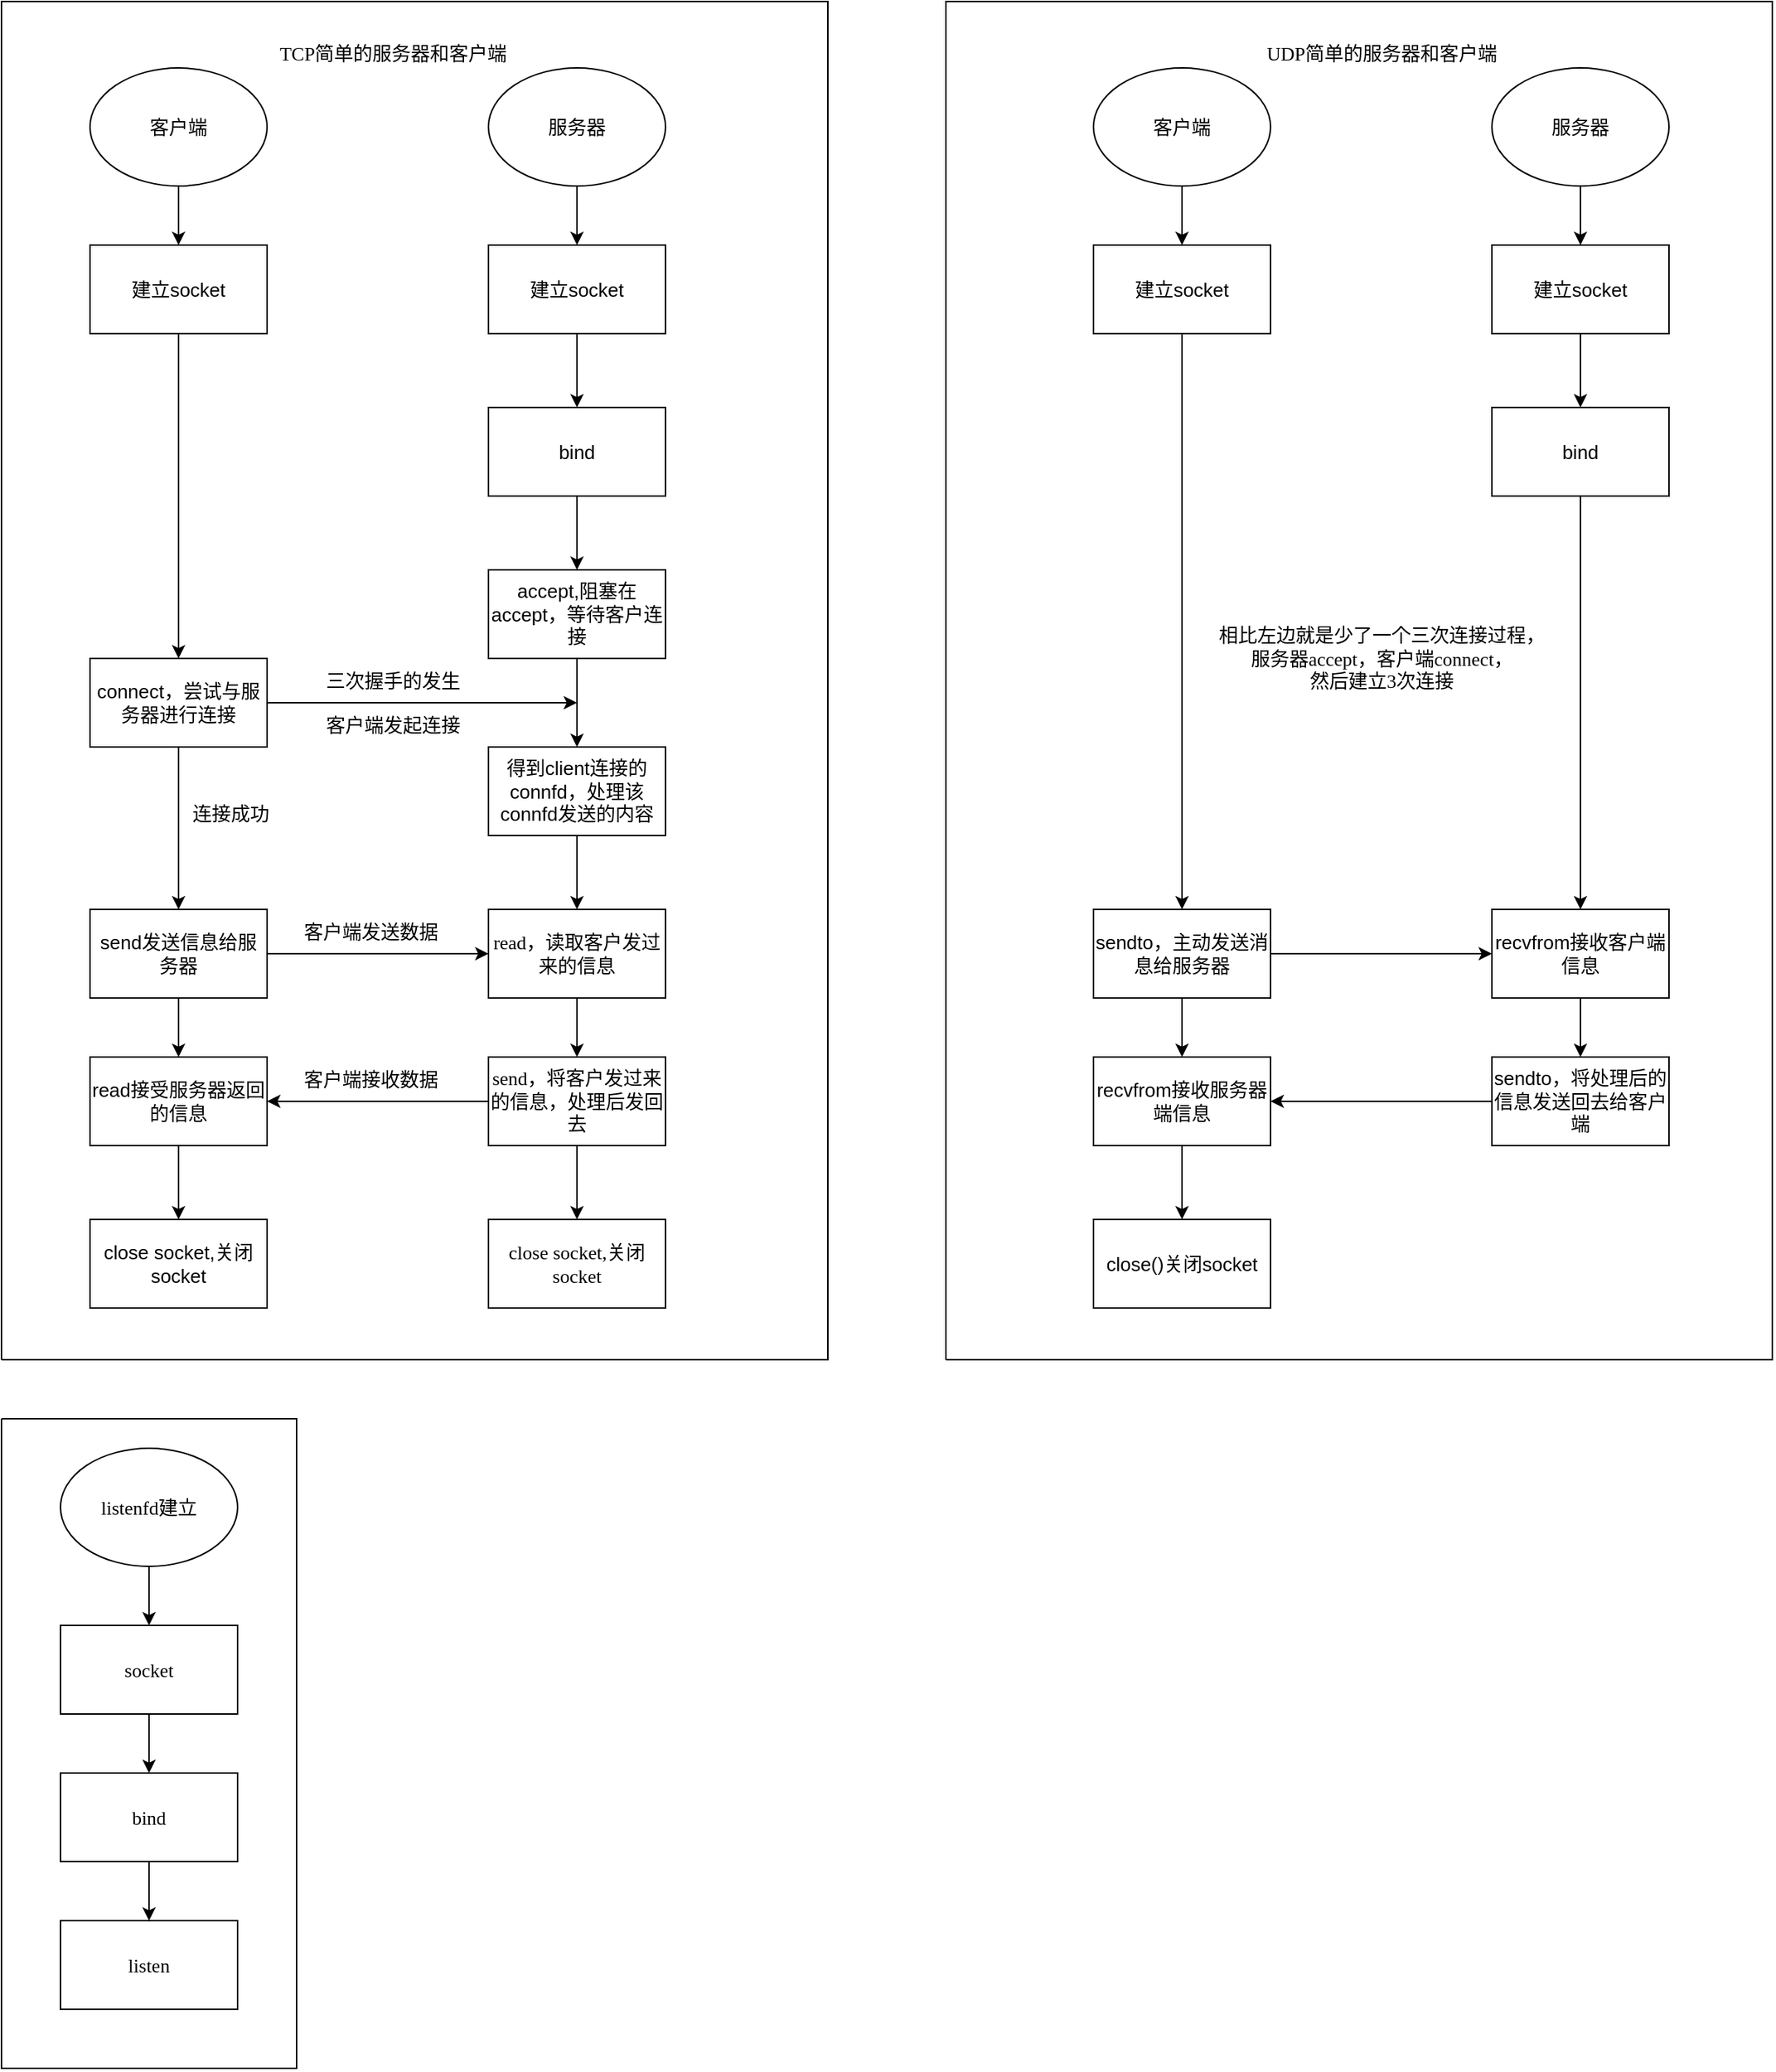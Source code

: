 <mxfile version="20.8.20" type="github">
  <diagram name="第 1 页" id="3tS3NE0jxbSOC0BookcE">
    <mxGraphModel dx="1687" dy="899" grid="1" gridSize="10" guides="1" tooltips="1" connect="1" arrows="1" fold="1" page="1" pageScale="1" pageWidth="2339" pageHeight="3300" math="0" shadow="0">
      <root>
        <mxCell id="0" />
        <mxCell id="1" parent="0" />
        <mxCell id="ZRNS-KBWd8ZVCZ68WGnK-3" value="" style="edgeStyle=orthogonalEdgeStyle;rounded=0;orthogonalLoop=1;jettySize=auto;html=1;fontSize=13;" edge="1" parent="1" source="ZRNS-KBWd8ZVCZ68WGnK-1" target="ZRNS-KBWd8ZVCZ68WGnK-2">
          <mxGeometry relative="1" as="geometry" />
        </mxCell>
        <mxCell id="ZRNS-KBWd8ZVCZ68WGnK-1" value="客户端" style="ellipse;whiteSpace=wrap;html=1;fontSize=13;" vertex="1" parent="1">
          <mxGeometry x="100" y="85" width="120" height="80" as="geometry" />
        </mxCell>
        <mxCell id="ZRNS-KBWd8ZVCZ68WGnK-5" value="" style="edgeStyle=orthogonalEdgeStyle;rounded=0;orthogonalLoop=1;jettySize=auto;html=1;fontSize=13;" edge="1" parent="1" source="ZRNS-KBWd8ZVCZ68WGnK-2" target="ZRNS-KBWd8ZVCZ68WGnK-4">
          <mxGeometry relative="1" as="geometry" />
        </mxCell>
        <mxCell id="ZRNS-KBWd8ZVCZ68WGnK-2" value="建立socket" style="whiteSpace=wrap;html=1;fontSize=13;" vertex="1" parent="1">
          <mxGeometry x="100" y="205" width="120" height="60" as="geometry" />
        </mxCell>
        <mxCell id="ZRNS-KBWd8ZVCZ68WGnK-7" value="" style="edgeStyle=orthogonalEdgeStyle;rounded=0;orthogonalLoop=1;jettySize=auto;html=1;fontSize=13;" edge="1" parent="1" source="ZRNS-KBWd8ZVCZ68WGnK-4" target="ZRNS-KBWd8ZVCZ68WGnK-6">
          <mxGeometry relative="1" as="geometry" />
        </mxCell>
        <mxCell id="ZRNS-KBWd8ZVCZ68WGnK-47" style="edgeStyle=orthogonalEdgeStyle;rounded=0;orthogonalLoop=1;jettySize=auto;html=1;fontFamily=Verdana;fontSize=13;" edge="1" parent="1" source="ZRNS-KBWd8ZVCZ68WGnK-4">
          <mxGeometry relative="1" as="geometry">
            <mxPoint x="430" y="515" as="targetPoint" />
            <Array as="points">
              <mxPoint x="410" y="515" />
              <mxPoint x="410" y="515" />
            </Array>
          </mxGeometry>
        </mxCell>
        <mxCell id="ZRNS-KBWd8ZVCZ68WGnK-4" value="connect，尝试与服务器进行连接" style="whiteSpace=wrap;html=1;fontSize=13;" vertex="1" parent="1">
          <mxGeometry x="100" y="485" width="120" height="60" as="geometry" />
        </mxCell>
        <mxCell id="ZRNS-KBWd8ZVCZ68WGnK-9" value="" style="edgeStyle=orthogonalEdgeStyle;rounded=0;orthogonalLoop=1;jettySize=auto;html=1;fontSize=13;" edge="1" parent="1" source="ZRNS-KBWd8ZVCZ68WGnK-6" target="ZRNS-KBWd8ZVCZ68WGnK-8">
          <mxGeometry relative="1" as="geometry" />
        </mxCell>
        <mxCell id="ZRNS-KBWd8ZVCZ68WGnK-51" style="edgeStyle=orthogonalEdgeStyle;rounded=0;orthogonalLoop=1;jettySize=auto;html=1;fontFamily=Verdana;fontSize=13;" edge="1" parent="1" source="ZRNS-KBWd8ZVCZ68WGnK-6" target="ZRNS-KBWd8ZVCZ68WGnK-44">
          <mxGeometry relative="1" as="geometry" />
        </mxCell>
        <mxCell id="ZRNS-KBWd8ZVCZ68WGnK-6" value="send发送信息给服务器" style="whiteSpace=wrap;html=1;fontSize=13;" vertex="1" parent="1">
          <mxGeometry x="100" y="655" width="120" height="60" as="geometry" />
        </mxCell>
        <mxCell id="ZRNS-KBWd8ZVCZ68WGnK-58" value="" style="edgeStyle=orthogonalEdgeStyle;rounded=0;orthogonalLoop=1;jettySize=auto;html=1;fontFamily=Verdana;fontSize=13;" edge="1" parent="1" source="ZRNS-KBWd8ZVCZ68WGnK-8" target="ZRNS-KBWd8ZVCZ68WGnK-57">
          <mxGeometry relative="1" as="geometry" />
        </mxCell>
        <mxCell id="ZRNS-KBWd8ZVCZ68WGnK-8" value="read接受服务器返回的信息" style="whiteSpace=wrap;html=1;fontSize=13;" vertex="1" parent="1">
          <mxGeometry x="100" y="755" width="120" height="60" as="geometry" />
        </mxCell>
        <mxCell id="ZRNS-KBWd8ZVCZ68WGnK-12" value="" style="edgeStyle=orthogonalEdgeStyle;rounded=0;orthogonalLoop=1;jettySize=auto;html=1;fontSize=13;" edge="1" parent="1" source="ZRNS-KBWd8ZVCZ68WGnK-10" target="ZRNS-KBWd8ZVCZ68WGnK-11">
          <mxGeometry relative="1" as="geometry" />
        </mxCell>
        <mxCell id="ZRNS-KBWd8ZVCZ68WGnK-10" value="服务器" style="ellipse;whiteSpace=wrap;html=1;fontSize=13;" vertex="1" parent="1">
          <mxGeometry x="370" y="85" width="120" height="80" as="geometry" />
        </mxCell>
        <mxCell id="ZRNS-KBWd8ZVCZ68WGnK-14" value="" style="edgeStyle=orthogonalEdgeStyle;rounded=0;orthogonalLoop=1;jettySize=auto;html=1;fontSize=13;" edge="1" parent="1" source="ZRNS-KBWd8ZVCZ68WGnK-11" target="ZRNS-KBWd8ZVCZ68WGnK-13">
          <mxGeometry relative="1" as="geometry" />
        </mxCell>
        <mxCell id="ZRNS-KBWd8ZVCZ68WGnK-11" value="建立socket" style="whiteSpace=wrap;html=1;fontSize=13;" vertex="1" parent="1">
          <mxGeometry x="370" y="205" width="120" height="60" as="geometry" />
        </mxCell>
        <mxCell id="ZRNS-KBWd8ZVCZ68WGnK-16" value="" style="edgeStyle=orthogonalEdgeStyle;rounded=0;orthogonalLoop=1;jettySize=auto;html=1;fontSize=13;" edge="1" parent="1" source="ZRNS-KBWd8ZVCZ68WGnK-13" target="ZRNS-KBWd8ZVCZ68WGnK-15">
          <mxGeometry relative="1" as="geometry" />
        </mxCell>
        <mxCell id="ZRNS-KBWd8ZVCZ68WGnK-13" value="bind" style="whiteSpace=wrap;html=1;fontSize=13;" vertex="1" parent="1">
          <mxGeometry x="370" y="315" width="120" height="60" as="geometry" />
        </mxCell>
        <mxCell id="ZRNS-KBWd8ZVCZ68WGnK-37" value="" style="edgeStyle=orthogonalEdgeStyle;rounded=0;orthogonalLoop=1;jettySize=auto;html=1;fontSize=13;" edge="1" parent="1" source="ZRNS-KBWd8ZVCZ68WGnK-15" target="ZRNS-KBWd8ZVCZ68WGnK-36">
          <mxGeometry relative="1" as="geometry">
            <Array as="points">
              <mxPoint x="430" y="495" />
              <mxPoint x="430" y="495" />
            </Array>
          </mxGeometry>
        </mxCell>
        <mxCell id="ZRNS-KBWd8ZVCZ68WGnK-15" value="accept,阻塞在accept，等待客户连接" style="whiteSpace=wrap;html=1;fontSize=13;" vertex="1" parent="1">
          <mxGeometry x="370" y="425" width="120" height="60" as="geometry" />
        </mxCell>
        <mxCell id="ZRNS-KBWd8ZVCZ68WGnK-32" value="客户端发起连接" style="text;html=1;align=center;verticalAlign=middle;resizable=0;points=[];autosize=1;strokeColor=none;fillColor=none;fontSize=13;" vertex="1" parent="1">
          <mxGeometry x="250" y="515" width="110" height="30" as="geometry" />
        </mxCell>
        <mxCell id="ZRNS-KBWd8ZVCZ68WGnK-40" value="" style="edgeStyle=orthogonalEdgeStyle;rounded=0;orthogonalLoop=1;jettySize=auto;html=1;entryX=0.5;entryY=0;entryDx=0;entryDy=0;fontSize=13;" edge="1" parent="1" source="ZRNS-KBWd8ZVCZ68WGnK-36" target="ZRNS-KBWd8ZVCZ68WGnK-44">
          <mxGeometry relative="1" as="geometry">
            <mxPoint x="430" y="675" as="targetPoint" />
          </mxGeometry>
        </mxCell>
        <mxCell id="ZRNS-KBWd8ZVCZ68WGnK-36" value="得到client连接的connfd，处理该connfd发送的内容" style="whiteSpace=wrap;html=1;fontSize=13;" vertex="1" parent="1">
          <mxGeometry x="370" y="545" width="120" height="60" as="geometry" />
        </mxCell>
        <mxCell id="ZRNS-KBWd8ZVCZ68WGnK-46" value="" style="edgeStyle=orthogonalEdgeStyle;rounded=0;orthogonalLoop=1;jettySize=auto;html=1;fontFamily=Verdana;fontSize=13;" edge="1" parent="1" source="ZRNS-KBWd8ZVCZ68WGnK-44" target="ZRNS-KBWd8ZVCZ68WGnK-45">
          <mxGeometry relative="1" as="geometry" />
        </mxCell>
        <mxCell id="ZRNS-KBWd8ZVCZ68WGnK-44" value="read，读取客户发过来的信息" style="rounded=0;whiteSpace=wrap;html=1;fontFamily=Verdana;fontSize=13;" vertex="1" parent="1">
          <mxGeometry x="370" y="655" width="120" height="60" as="geometry" />
        </mxCell>
        <mxCell id="ZRNS-KBWd8ZVCZ68WGnK-52" style="edgeStyle=orthogonalEdgeStyle;rounded=0;orthogonalLoop=1;jettySize=auto;html=1;entryX=1;entryY=0.5;entryDx=0;entryDy=0;fontFamily=Verdana;fontSize=13;" edge="1" parent="1" source="ZRNS-KBWd8ZVCZ68WGnK-45" target="ZRNS-KBWd8ZVCZ68WGnK-8">
          <mxGeometry relative="1" as="geometry" />
        </mxCell>
        <mxCell id="ZRNS-KBWd8ZVCZ68WGnK-56" value="" style="edgeStyle=orthogonalEdgeStyle;rounded=0;orthogonalLoop=1;jettySize=auto;html=1;fontFamily=Verdana;fontSize=13;" edge="1" parent="1" source="ZRNS-KBWd8ZVCZ68WGnK-45" target="ZRNS-KBWd8ZVCZ68WGnK-55">
          <mxGeometry relative="1" as="geometry" />
        </mxCell>
        <mxCell id="ZRNS-KBWd8ZVCZ68WGnK-45" value="send，将客户发过来的信息，处理后发回去" style="whiteSpace=wrap;html=1;fontFamily=Verdana;rounded=0;fontSize=13;" vertex="1" parent="1">
          <mxGeometry x="370" y="755" width="120" height="60" as="geometry" />
        </mxCell>
        <mxCell id="ZRNS-KBWd8ZVCZ68WGnK-49" value="三次握手的发生" style="text;html=1;align=center;verticalAlign=middle;resizable=0;points=[];autosize=1;strokeColor=none;fillColor=none;fontFamily=Verdana;fontSize=13;" vertex="1" parent="1">
          <mxGeometry x="250" y="485" width="110" height="30" as="geometry" />
        </mxCell>
        <mxCell id="ZRNS-KBWd8ZVCZ68WGnK-50" value="连接成功" style="text;html=1;align=center;verticalAlign=middle;resizable=0;points=[];autosize=1;strokeColor=none;fillColor=none;fontFamily=Verdana;fontSize=13;" vertex="1" parent="1">
          <mxGeometry x="155" y="575" width="80" height="30" as="geometry" />
        </mxCell>
        <mxCell id="ZRNS-KBWd8ZVCZ68WGnK-53" value="客户端发送数据" style="text;html=1;align=center;verticalAlign=middle;resizable=0;points=[];autosize=1;strokeColor=none;fillColor=none;fontFamily=Verdana;fontSize=13;" vertex="1" parent="1">
          <mxGeometry x="235" y="655" width="110" height="30" as="geometry" />
        </mxCell>
        <mxCell id="ZRNS-KBWd8ZVCZ68WGnK-54" value="客户端接收数据" style="text;html=1;align=center;verticalAlign=middle;resizable=0;points=[];autosize=1;strokeColor=none;fillColor=none;fontFamily=Verdana;fontSize=13;" vertex="1" parent="1">
          <mxGeometry x="235" y="755" width="110" height="30" as="geometry" />
        </mxCell>
        <mxCell id="ZRNS-KBWd8ZVCZ68WGnK-55" value="close socket,关闭socket" style="whiteSpace=wrap;html=1;fontFamily=Verdana;rounded=0;fontSize=13;" vertex="1" parent="1">
          <mxGeometry x="370" y="865" width="120" height="60" as="geometry" />
        </mxCell>
        <mxCell id="ZRNS-KBWd8ZVCZ68WGnK-57" value="close socket,关闭socket" style="whiteSpace=wrap;html=1;fontSize=13;" vertex="1" parent="1">
          <mxGeometry x="100" y="865" width="120" height="60" as="geometry" />
        </mxCell>
        <mxCell id="ZRNS-KBWd8ZVCZ68WGnK-59" value="TCP简单的服务器和客户端" style="text;html=1;align=center;verticalAlign=middle;resizable=0;points=[];autosize=1;strokeColor=none;fillColor=none;fontFamily=Verdana;fontSize=13;" vertex="1" parent="1">
          <mxGeometry x="215" y="60" width="180" height="30" as="geometry" />
        </mxCell>
        <mxCell id="ZRNS-KBWd8ZVCZ68WGnK-74" value="" style="endArrow=none;html=1;rounded=0;fontFamily=Verdana;fontSize=13;" edge="1" parent="1">
          <mxGeometry width="50" height="50" relative="1" as="geometry">
            <mxPoint x="40" y="960" as="sourcePoint" />
            <mxPoint x="40" y="960" as="targetPoint" />
            <Array as="points">
              <mxPoint x="40" y="40" />
              <mxPoint x="600" y="40" />
              <mxPoint x="600" y="960" />
            </Array>
          </mxGeometry>
        </mxCell>
        <mxCell id="ZRNS-KBWd8ZVCZ68WGnK-82" value="UDP简单的服务器和客户端" style="text;html=1;align=center;verticalAlign=middle;resizable=0;points=[];autosize=1;strokeColor=none;fillColor=none;fontFamily=Verdana;fontSize=13;" vertex="1" parent="1">
          <mxGeometry x="885" y="60" width="180" height="30" as="geometry" />
        </mxCell>
        <mxCell id="ZRNS-KBWd8ZVCZ68WGnK-87" value="" style="edgeStyle=orthogonalEdgeStyle;rounded=0;orthogonalLoop=1;jettySize=auto;html=1;fontFamily=Verdana;fontSize=13;" edge="1" parent="1" source="ZRNS-KBWd8ZVCZ68WGnK-84" target="ZRNS-KBWd8ZVCZ68WGnK-86">
          <mxGeometry relative="1" as="geometry" />
        </mxCell>
        <mxCell id="ZRNS-KBWd8ZVCZ68WGnK-84" value="客户端" style="ellipse;whiteSpace=wrap;html=1;fontSize=13;" vertex="1" parent="1">
          <mxGeometry x="780" y="85" width="120" height="80" as="geometry" />
        </mxCell>
        <mxCell id="ZRNS-KBWd8ZVCZ68WGnK-89" value="" style="edgeStyle=orthogonalEdgeStyle;rounded=0;orthogonalLoop=1;jettySize=auto;html=1;fontFamily=Verdana;fontSize=13;" edge="1" parent="1" source="ZRNS-KBWd8ZVCZ68WGnK-85" target="ZRNS-KBWd8ZVCZ68WGnK-88">
          <mxGeometry relative="1" as="geometry" />
        </mxCell>
        <mxCell id="ZRNS-KBWd8ZVCZ68WGnK-85" value="服务器" style="ellipse;whiteSpace=wrap;html=1;fontSize=13;" vertex="1" parent="1">
          <mxGeometry x="1050" y="85" width="120" height="80" as="geometry" />
        </mxCell>
        <mxCell id="ZRNS-KBWd8ZVCZ68WGnK-102" value="" style="edgeStyle=orthogonalEdgeStyle;rounded=0;orthogonalLoop=1;jettySize=auto;html=1;fontFamily=Verdana;fontSize=13;" edge="1" parent="1" source="ZRNS-KBWd8ZVCZ68WGnK-86" target="ZRNS-KBWd8ZVCZ68WGnK-101">
          <mxGeometry relative="1" as="geometry" />
        </mxCell>
        <mxCell id="ZRNS-KBWd8ZVCZ68WGnK-86" value="建立socket" style="whiteSpace=wrap;html=1;fontSize=13;" vertex="1" parent="1">
          <mxGeometry x="780" y="205" width="120" height="60" as="geometry" />
        </mxCell>
        <mxCell id="ZRNS-KBWd8ZVCZ68WGnK-93" value="" style="edgeStyle=orthogonalEdgeStyle;rounded=0;orthogonalLoop=1;jettySize=auto;html=1;fontFamily=Verdana;fontSize=13;" edge="1" parent="1" source="ZRNS-KBWd8ZVCZ68WGnK-88" target="ZRNS-KBWd8ZVCZ68WGnK-92">
          <mxGeometry relative="1" as="geometry" />
        </mxCell>
        <mxCell id="ZRNS-KBWd8ZVCZ68WGnK-88" value="建立socket" style="whiteSpace=wrap;html=1;fontSize=13;" vertex="1" parent="1">
          <mxGeometry x="1050" y="205" width="120" height="60" as="geometry" />
        </mxCell>
        <mxCell id="ZRNS-KBWd8ZVCZ68WGnK-96" value="" style="edgeStyle=orthogonalEdgeStyle;rounded=0;orthogonalLoop=1;jettySize=auto;html=1;fontFamily=Verdana;fontSize=13;" edge="1" parent="1" source="ZRNS-KBWd8ZVCZ68WGnK-92" target="ZRNS-KBWd8ZVCZ68WGnK-95">
          <mxGeometry relative="1" as="geometry" />
        </mxCell>
        <mxCell id="ZRNS-KBWd8ZVCZ68WGnK-92" value="bind" style="whiteSpace=wrap;html=1;fontSize=13;" vertex="1" parent="1">
          <mxGeometry x="1050" y="315" width="120" height="60" as="geometry" />
        </mxCell>
        <mxCell id="ZRNS-KBWd8ZVCZ68WGnK-98" value="" style="edgeStyle=orthogonalEdgeStyle;rounded=0;orthogonalLoop=1;jettySize=auto;html=1;fontFamily=Verdana;fontSize=13;" edge="1" parent="1" source="ZRNS-KBWd8ZVCZ68WGnK-95" target="ZRNS-KBWd8ZVCZ68WGnK-97">
          <mxGeometry relative="1" as="geometry" />
        </mxCell>
        <mxCell id="ZRNS-KBWd8ZVCZ68WGnK-95" value="recvfrom接收客户端信息" style="whiteSpace=wrap;html=1;fontSize=13;" vertex="1" parent="1">
          <mxGeometry x="1050" y="655" width="120" height="60" as="geometry" />
        </mxCell>
        <mxCell id="ZRNS-KBWd8ZVCZ68WGnK-110" style="edgeStyle=orthogonalEdgeStyle;rounded=0;orthogonalLoop=1;jettySize=auto;html=1;entryX=1;entryY=0.5;entryDx=0;entryDy=0;fontFamily=Verdana;fontSize=13;" edge="1" parent="1" source="ZRNS-KBWd8ZVCZ68WGnK-97" target="ZRNS-KBWd8ZVCZ68WGnK-106">
          <mxGeometry relative="1" as="geometry" />
        </mxCell>
        <mxCell id="ZRNS-KBWd8ZVCZ68WGnK-97" value="sendto，将处理后的信息发送回去给客户端" style="whiteSpace=wrap;html=1;fontSize=13;" vertex="1" parent="1">
          <mxGeometry x="1050" y="755" width="120" height="60" as="geometry" />
        </mxCell>
        <mxCell id="ZRNS-KBWd8ZVCZ68WGnK-103" style="edgeStyle=orthogonalEdgeStyle;rounded=0;orthogonalLoop=1;jettySize=auto;html=1;entryX=0;entryY=0.5;entryDx=0;entryDy=0;fontFamily=Verdana;fontSize=13;" edge="1" parent="1" target="ZRNS-KBWd8ZVCZ68WGnK-95">
          <mxGeometry relative="1" as="geometry">
            <mxPoint x="900" y="655.0" as="sourcePoint" />
            <Array as="points">
              <mxPoint x="900" y="685" />
            </Array>
          </mxGeometry>
        </mxCell>
        <mxCell id="ZRNS-KBWd8ZVCZ68WGnK-107" value="" style="edgeStyle=orthogonalEdgeStyle;rounded=0;orthogonalLoop=1;jettySize=auto;html=1;fontFamily=Verdana;startArrow=none;fontSize=13;" edge="1" parent="1" source="ZRNS-KBWd8ZVCZ68WGnK-101" target="ZRNS-KBWd8ZVCZ68WGnK-106">
          <mxGeometry relative="1" as="geometry">
            <mxPoint x="840" y="685.0" as="sourcePoint" />
          </mxGeometry>
        </mxCell>
        <mxCell id="ZRNS-KBWd8ZVCZ68WGnK-109" value="" style="edgeStyle=orthogonalEdgeStyle;rounded=0;orthogonalLoop=1;jettySize=auto;html=1;fontFamily=Verdana;fontSize=13;" edge="1" parent="1" source="ZRNS-KBWd8ZVCZ68WGnK-106" target="ZRNS-KBWd8ZVCZ68WGnK-108">
          <mxGeometry relative="1" as="geometry" />
        </mxCell>
        <mxCell id="ZRNS-KBWd8ZVCZ68WGnK-106" value="recvfrom接收服务器端信息" style="whiteSpace=wrap;html=1;fontSize=13;" vertex="1" parent="1">
          <mxGeometry x="780" y="755" width="120" height="60" as="geometry" />
        </mxCell>
        <mxCell id="ZRNS-KBWd8ZVCZ68WGnK-108" value="close()关闭socket" style="whiteSpace=wrap;html=1;fontSize=13;" vertex="1" parent="1">
          <mxGeometry x="780" y="865" width="120" height="60" as="geometry" />
        </mxCell>
        <mxCell id="ZRNS-KBWd8ZVCZ68WGnK-101" value="sendto，主动发送消息给服务器" style="whiteSpace=wrap;html=1;fontSize=13;" vertex="1" parent="1">
          <mxGeometry x="780" y="655" width="120" height="60" as="geometry" />
        </mxCell>
        <mxCell id="ZRNS-KBWd8ZVCZ68WGnK-112" value="" style="endArrow=none;html=1;rounded=0;fontFamily=Verdana;fontSize=13;" edge="1" parent="1">
          <mxGeometry width="50" height="50" relative="1" as="geometry">
            <mxPoint x="680" y="960" as="sourcePoint" />
            <mxPoint x="680" y="960" as="targetPoint" />
            <Array as="points">
              <mxPoint x="680" y="40" />
              <mxPoint x="1240" y="40" />
              <mxPoint x="1240" y="960" />
            </Array>
          </mxGeometry>
        </mxCell>
        <mxCell id="ZRNS-KBWd8ZVCZ68WGnK-114" value="相比左边就是少了一个三次连接过程，&lt;br style=&quot;font-size: 13px;&quot;&gt;服务器accept，客户端connect，&lt;br style=&quot;font-size: 13px;&quot;&gt;然后建立3次连接" style="text;html=1;align=center;verticalAlign=middle;resizable=0;points=[];autosize=1;strokeColor=none;fillColor=none;fontFamily=Verdana;fontSize=13;" vertex="1" parent="1">
          <mxGeometry x="855" y="455" width="240" height="60" as="geometry" />
        </mxCell>
        <mxCell id="ZRNS-KBWd8ZVCZ68WGnK-121" value="" style="edgeStyle=orthogonalEdgeStyle;rounded=0;orthogonalLoop=1;jettySize=auto;html=1;fontFamily=Verdana;fontSize=13;" edge="1" parent="1" source="ZRNS-KBWd8ZVCZ68WGnK-119" target="ZRNS-KBWd8ZVCZ68WGnK-120">
          <mxGeometry relative="1" as="geometry" />
        </mxCell>
        <mxCell id="ZRNS-KBWd8ZVCZ68WGnK-119" value="listenfd建立" style="ellipse;whiteSpace=wrap;html=1;fontFamily=Verdana;fontSize=13;" vertex="1" parent="1">
          <mxGeometry x="80" y="1020" width="120" height="80" as="geometry" />
        </mxCell>
        <mxCell id="ZRNS-KBWd8ZVCZ68WGnK-123" value="" style="edgeStyle=orthogonalEdgeStyle;rounded=0;orthogonalLoop=1;jettySize=auto;html=1;fontFamily=Verdana;fontSize=13;" edge="1" parent="1" source="ZRNS-KBWd8ZVCZ68WGnK-120" target="ZRNS-KBWd8ZVCZ68WGnK-122">
          <mxGeometry relative="1" as="geometry" />
        </mxCell>
        <mxCell id="ZRNS-KBWd8ZVCZ68WGnK-120" value="socket" style="whiteSpace=wrap;html=1;fontSize=13;fontFamily=Verdana;" vertex="1" parent="1">
          <mxGeometry x="80" y="1140" width="120" height="60" as="geometry" />
        </mxCell>
        <mxCell id="ZRNS-KBWd8ZVCZ68WGnK-125" value="" style="edgeStyle=orthogonalEdgeStyle;rounded=0;orthogonalLoop=1;jettySize=auto;html=1;fontFamily=Verdana;fontSize=13;" edge="1" parent="1" source="ZRNS-KBWd8ZVCZ68WGnK-122" target="ZRNS-KBWd8ZVCZ68WGnK-124">
          <mxGeometry relative="1" as="geometry" />
        </mxCell>
        <mxCell id="ZRNS-KBWd8ZVCZ68WGnK-122" value="bind" style="whiteSpace=wrap;html=1;fontSize=13;fontFamily=Verdana;" vertex="1" parent="1">
          <mxGeometry x="80" y="1240" width="120" height="60" as="geometry" />
        </mxCell>
        <mxCell id="ZRNS-KBWd8ZVCZ68WGnK-124" value="listen" style="whiteSpace=wrap;html=1;fontSize=13;fontFamily=Verdana;" vertex="1" parent="1">
          <mxGeometry x="80" y="1340" width="120" height="60" as="geometry" />
        </mxCell>
        <mxCell id="ZRNS-KBWd8ZVCZ68WGnK-127" value="" style="endArrow=none;html=1;rounded=0;fontFamily=Verdana;fontSize=13;" edge="1" parent="1">
          <mxGeometry width="50" height="50" relative="1" as="geometry">
            <mxPoint x="40" y="1000" as="sourcePoint" />
            <mxPoint x="40" y="1000" as="targetPoint" />
            <Array as="points">
              <mxPoint x="40" y="1440" />
              <mxPoint x="240" y="1440" />
              <mxPoint x="240" y="1000" />
            </Array>
          </mxGeometry>
        </mxCell>
      </root>
    </mxGraphModel>
  </diagram>
</mxfile>
